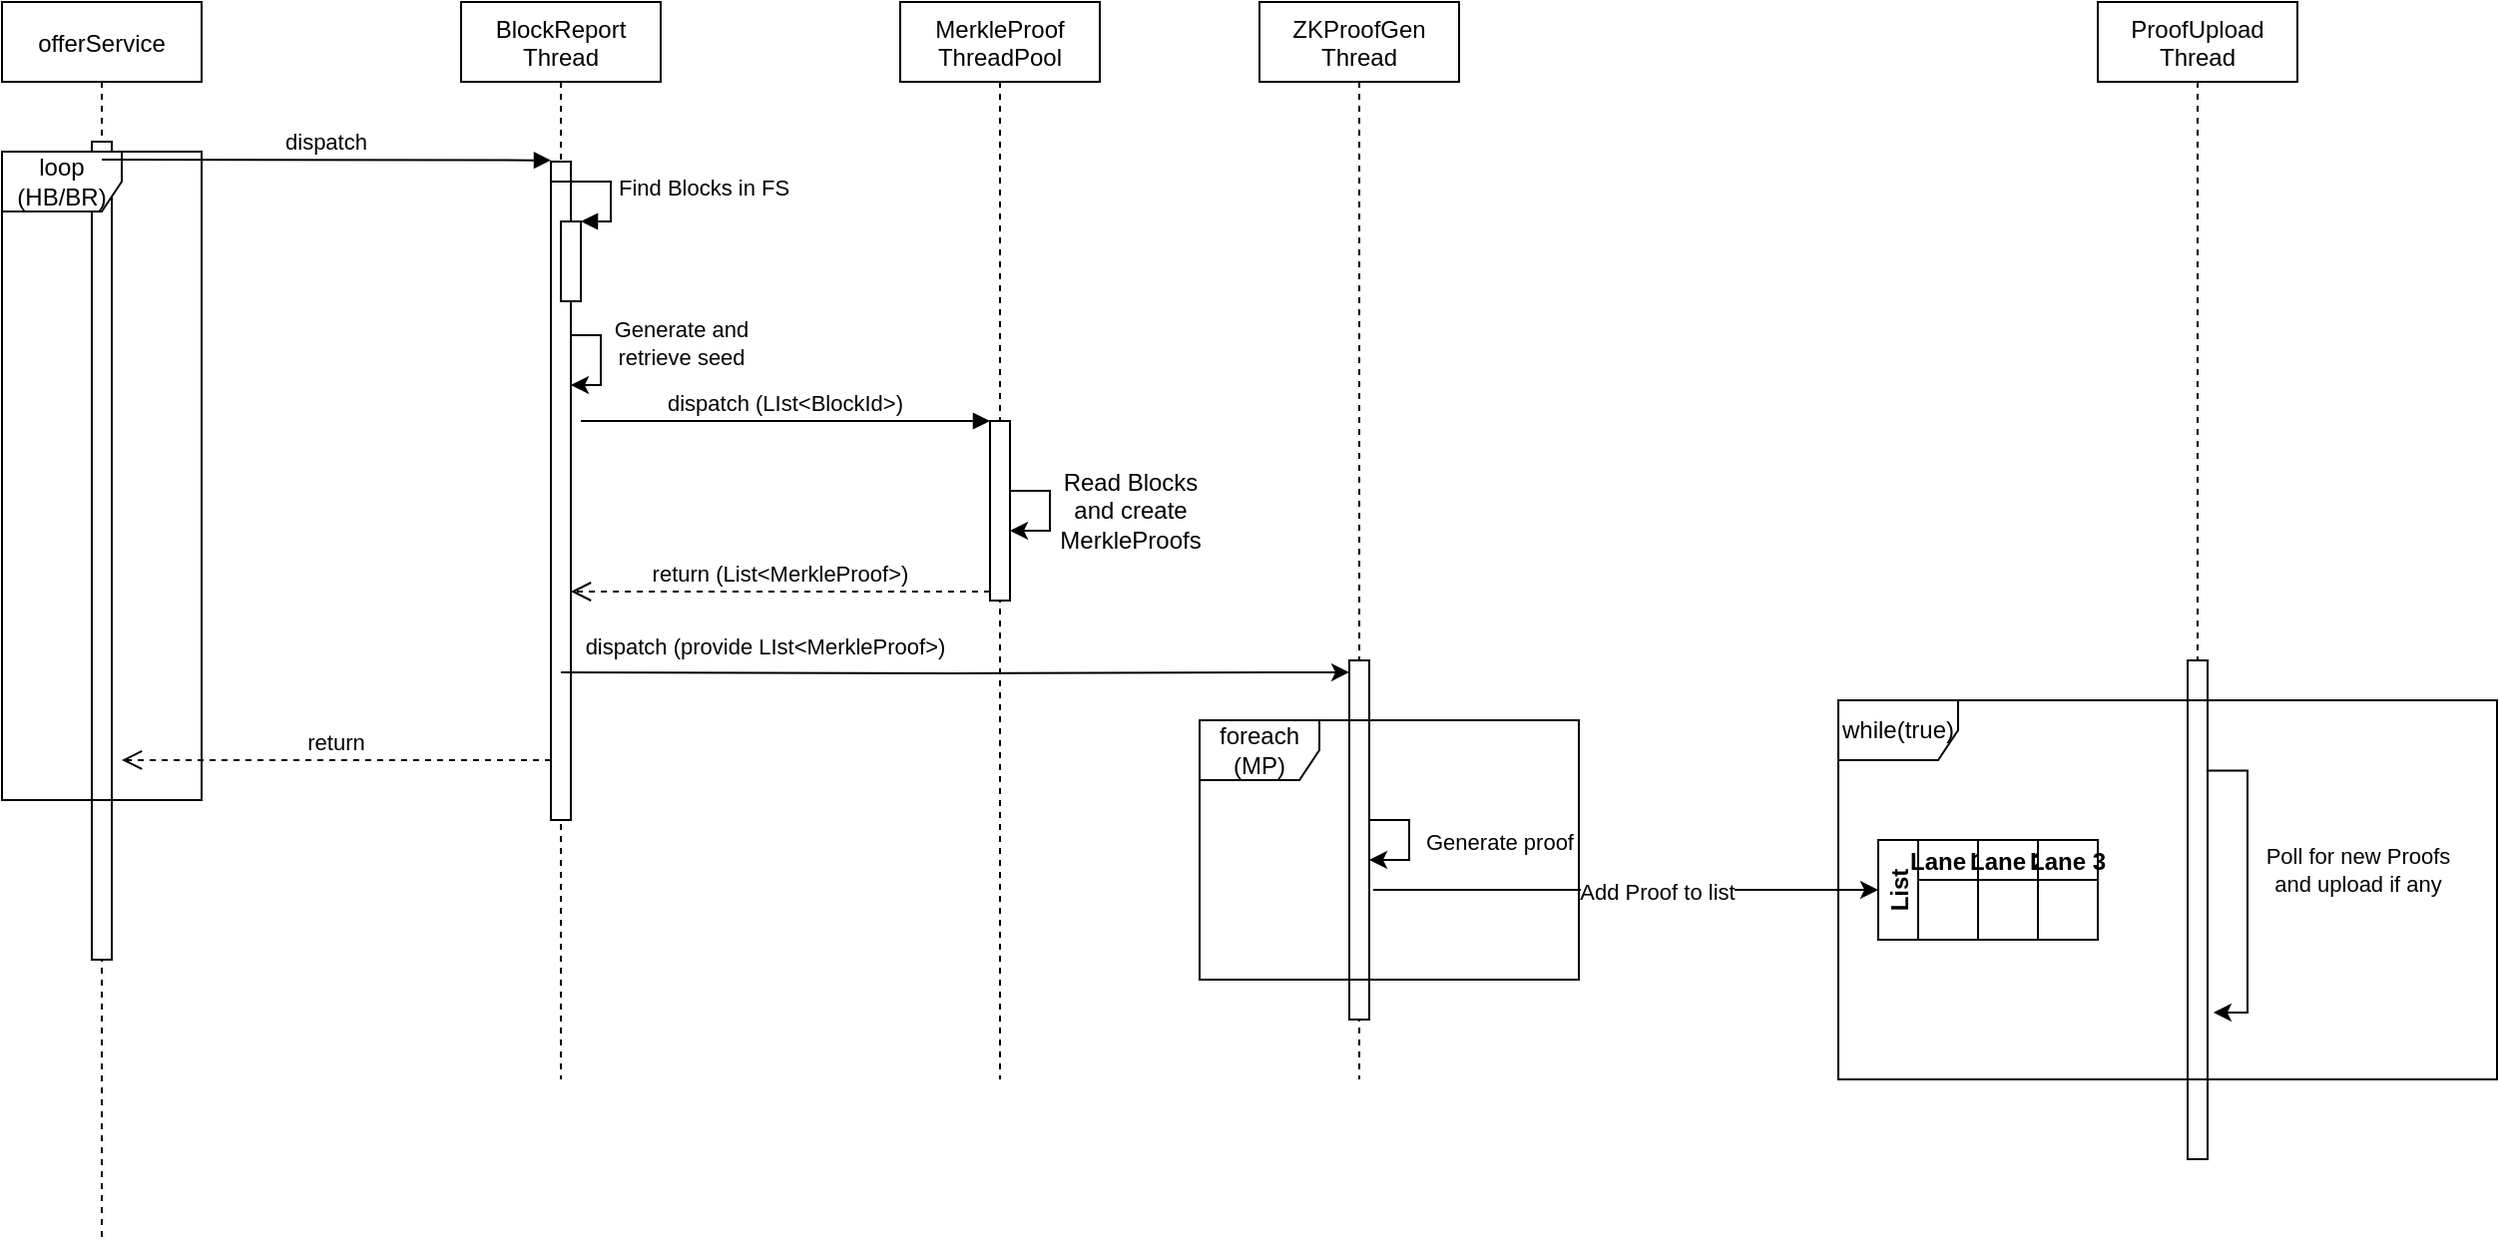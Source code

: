 <mxfile version="16.5.1" type="device"><diagram id="kgpKYQtTHZ0yAKxKKP6v" name="Page-1"><mxGraphModel dx="1662" dy="878" grid="1" gridSize="10" guides="1" tooltips="1" connect="1" arrows="1" fold="1" page="1" pageScale="1" pageWidth="850" pageHeight="1100" math="0" shadow="0"><root><mxCell id="0"/><mxCell id="1" parent="0"/><mxCell id="3nuBFxr9cyL0pnOWT2aG-1" value="BlockReport&#10;Thread" style="shape=umlLifeline;perimeter=lifelinePerimeter;container=1;collapsible=0;recursiveResize=0;rounded=0;shadow=0;strokeWidth=1;" parent="1" vertex="1"><mxGeometry x="340" y="80" width="100" height="540" as="geometry"/></mxCell><mxCell id="3nuBFxr9cyL0pnOWT2aG-2" value="" style="points=[];perimeter=orthogonalPerimeter;rounded=0;shadow=0;strokeWidth=1;" parent="3nuBFxr9cyL0pnOWT2aG-1" vertex="1"><mxGeometry x="45" y="80" width="10" height="330" as="geometry"/></mxCell><mxCell id="qIVZYK3o56ywaN9taJJm-8" value="" style="html=1;points=[];perimeter=orthogonalPerimeter;" vertex="1" parent="3nuBFxr9cyL0pnOWT2aG-1"><mxGeometry x="50" y="110" width="10" height="40" as="geometry"/></mxCell><mxCell id="qIVZYK3o56ywaN9taJJm-9" value="Find Blocks in FS" style="edgeStyle=orthogonalEdgeStyle;html=1;align=left;spacingLeft=2;endArrow=block;rounded=0;entryX=1;entryY=0;" edge="1" target="qIVZYK3o56ywaN9taJJm-8" parent="3nuBFxr9cyL0pnOWT2aG-1"><mxGeometry relative="1" as="geometry"><mxPoint x="45" y="90" as="sourcePoint"/><Array as="points"><mxPoint x="75" y="90"/></Array></mxGeometry></mxCell><mxCell id="qIVZYK3o56ywaN9taJJm-25" style="edgeStyle=orthogonalEdgeStyle;rounded=0;orthogonalLoop=1;jettySize=auto;html=1;" edge="1" parent="3nuBFxr9cyL0pnOWT2aG-1"><mxGeometry relative="1" as="geometry"><mxPoint x="55" y="167" as="sourcePoint"/><mxPoint x="55" y="192" as="targetPoint"/><Array as="points"><mxPoint x="70" y="167"/><mxPoint x="70" y="192"/></Array></mxGeometry></mxCell><mxCell id="qIVZYK3o56ywaN9taJJm-26" value="Generate and&lt;br&gt;retrieve seed" style="edgeLabel;html=1;align=center;verticalAlign=middle;resizable=0;points=[];" vertex="1" connectable="0" parent="qIVZYK3o56ywaN9taJJm-25"><mxGeometry x="-0.327" relative="1" as="geometry"><mxPoint x="40" as="offset"/></mxGeometry></mxCell><mxCell id="qIVZYK3o56ywaN9taJJm-38" value="return" style="verticalAlign=bottom;endArrow=open;dashed=1;endSize=8;exitX=0;exitY=0.95;shadow=0;strokeWidth=1;entryX=1.5;entryY=0.756;entryDx=0;entryDy=0;entryPerimeter=0;" edge="1" parent="3nuBFxr9cyL0pnOWT2aG-1" target="qIVZYK3o56ywaN9taJJm-2"><mxGeometry relative="1" as="geometry"><mxPoint x="-165" y="380" as="targetPoint"/><mxPoint x="45" y="380" as="sourcePoint"/></mxGeometry></mxCell><mxCell id="3nuBFxr9cyL0pnOWT2aG-5" value="MerkleProof&#10;ThreadPool" style="shape=umlLifeline;perimeter=lifelinePerimeter;container=1;collapsible=0;recursiveResize=0;rounded=0;shadow=0;strokeWidth=1;" parent="1" vertex="1"><mxGeometry x="560" y="80" width="100" height="540" as="geometry"/></mxCell><mxCell id="3nuBFxr9cyL0pnOWT2aG-6" value="" style="points=[];perimeter=orthogonalPerimeter;rounded=0;shadow=0;strokeWidth=1;" parent="3nuBFxr9cyL0pnOWT2aG-5" vertex="1"><mxGeometry x="45" y="210" width="10" height="90" as="geometry"/></mxCell><mxCell id="qIVZYK3o56ywaN9taJJm-11" style="edgeStyle=orthogonalEdgeStyle;rounded=0;orthogonalLoop=1;jettySize=auto;html=1;" edge="1" parent="3nuBFxr9cyL0pnOWT2aG-5" source="3nuBFxr9cyL0pnOWT2aG-6" target="3nuBFxr9cyL0pnOWT2aG-6"><mxGeometry relative="1" as="geometry"><Array as="points"><mxPoint x="75" y="255"/></Array></mxGeometry></mxCell><mxCell id="3nuBFxr9cyL0pnOWT2aG-7" value="return (List&lt;MerkleProof&gt;)" style="verticalAlign=bottom;endArrow=open;dashed=1;endSize=8;exitX=0;exitY=0.95;shadow=0;strokeWidth=1;" parent="1" source="3nuBFxr9cyL0pnOWT2aG-6" edge="1"><mxGeometry relative="1" as="geometry"><mxPoint x="395" y="375.5" as="targetPoint"/></mxGeometry></mxCell><mxCell id="3nuBFxr9cyL0pnOWT2aG-8" value="dispatch (LIst&lt;BlockId&gt;)" style="verticalAlign=bottom;endArrow=block;entryX=0;entryY=0;shadow=0;strokeWidth=1;" parent="1" target="3nuBFxr9cyL0pnOWT2aG-6" edge="1"><mxGeometry relative="1" as="geometry"><mxPoint x="400" y="290" as="sourcePoint"/><Array as="points"/></mxGeometry></mxCell><mxCell id="qIVZYK3o56ywaN9taJJm-1" value="offerService" style="shape=umlLifeline;perimeter=lifelinePerimeter;container=1;collapsible=0;recursiveResize=0;rounded=0;shadow=0;strokeWidth=1;" vertex="1" parent="1"><mxGeometry x="110" y="80" width="100" height="620" as="geometry"/></mxCell><mxCell id="qIVZYK3o56ywaN9taJJm-2" value="" style="points=[];perimeter=orthogonalPerimeter;rounded=0;shadow=0;strokeWidth=1;" vertex="1" parent="qIVZYK3o56ywaN9taJJm-1"><mxGeometry x="45" y="70" width="10" height="410" as="geometry"/></mxCell><mxCell id="qIVZYK3o56ywaN9taJJm-5" value="loop&lt;br&gt;(HB/BR)" style="shape=umlFrame;whiteSpace=wrap;html=1;" vertex="1" parent="qIVZYK3o56ywaN9taJJm-1"><mxGeometry y="75" width="100" height="325" as="geometry"/></mxCell><mxCell id="qIVZYK3o56ywaN9taJJm-4" value="dispatch" style="verticalAlign=bottom;endArrow=block;entryX=0;entryY=-0.002;shadow=0;strokeWidth=1;entryDx=0;entryDy=0;entryPerimeter=0;" edge="1" parent="1" target="3nuBFxr9cyL0pnOWT2aG-2"><mxGeometry relative="1" as="geometry"><mxPoint x="160" y="159" as="sourcePoint"/><mxPoint x="390" y="200.0" as="targetPoint"/></mxGeometry></mxCell><mxCell id="qIVZYK3o56ywaN9taJJm-6" value="ZKProofGen&#10;Thread" style="shape=umlLifeline;perimeter=lifelinePerimeter;container=1;collapsible=0;recursiveResize=0;rounded=0;shadow=0;strokeWidth=1;" vertex="1" parent="1"><mxGeometry x="740" y="80" width="100" height="540" as="geometry"/></mxCell><mxCell id="qIVZYK3o56ywaN9taJJm-7" value="" style="points=[];perimeter=orthogonalPerimeter;rounded=0;shadow=0;strokeWidth=1;" vertex="1" parent="qIVZYK3o56ywaN9taJJm-6"><mxGeometry x="45" y="330" width="10" height="180" as="geometry"/></mxCell><mxCell id="qIVZYK3o56ywaN9taJJm-22" style="edgeStyle=orthogonalEdgeStyle;rounded=0;orthogonalLoop=1;jettySize=auto;html=1;" edge="1" parent="qIVZYK3o56ywaN9taJJm-6" source="qIVZYK3o56ywaN9taJJm-7" target="qIVZYK3o56ywaN9taJJm-7"><mxGeometry relative="1" as="geometry"><Array as="points"><mxPoint x="75" y="410"/></Array></mxGeometry></mxCell><mxCell id="qIVZYK3o56ywaN9taJJm-23" value="Generate proof" style="edgeLabel;html=1;align=center;verticalAlign=middle;resizable=0;points=[];" vertex="1" connectable="0" parent="qIVZYK3o56ywaN9taJJm-22"><mxGeometry x="-0.187" relative="1" as="geometry"><mxPoint x="45" y="6" as="offset"/></mxGeometry></mxCell><mxCell id="qIVZYK3o56ywaN9taJJm-12" value="Read Blocks&lt;br&gt;and create&lt;br&gt;MerkleProofs" style="text;html=1;align=center;verticalAlign=middle;resizable=0;points=[];autosize=1;strokeColor=none;fillColor=none;" vertex="1" parent="1"><mxGeometry x="630" y="310" width="90" height="50" as="geometry"/></mxCell><mxCell id="qIVZYK3o56ywaN9taJJm-13" style="edgeStyle=orthogonalEdgeStyle;rounded=0;orthogonalLoop=1;jettySize=auto;html=1;entryX=0;entryY=0.033;entryDx=0;entryDy=0;entryPerimeter=0;" edge="1" parent="1" target="qIVZYK3o56ywaN9taJJm-7"><mxGeometry relative="1" as="geometry"><mxPoint x="390" y="416" as="sourcePoint"/></mxGeometry></mxCell><mxCell id="qIVZYK3o56ywaN9taJJm-14" value="dispatch (provide LIst&amp;lt;MerkleProof&amp;gt;)" style="edgeLabel;html=1;align=center;verticalAlign=middle;resizable=0;points=[];" vertex="1" connectable="0" parent="qIVZYK3o56ywaN9taJJm-13"><mxGeometry x="-0.726" relative="1" as="geometry"><mxPoint x="48" y="-13" as="offset"/></mxGeometry></mxCell><mxCell id="qIVZYK3o56ywaN9taJJm-19" value="ProofUpload&#10;Thread" style="shape=umlLifeline;perimeter=lifelinePerimeter;container=1;collapsible=0;recursiveResize=0;rounded=0;shadow=0;strokeWidth=1;" vertex="1" parent="1"><mxGeometry x="1160" y="80" width="100" height="540" as="geometry"/></mxCell><mxCell id="qIVZYK3o56ywaN9taJJm-20" value="" style="points=[];perimeter=orthogonalPerimeter;rounded=0;shadow=0;strokeWidth=1;" vertex="1" parent="qIVZYK3o56ywaN9taJJm-19"><mxGeometry x="45" y="330" width="10" height="250" as="geometry"/></mxCell><mxCell id="qIVZYK3o56ywaN9taJJm-21" style="edgeStyle=orthogonalEdgeStyle;rounded=0;orthogonalLoop=1;jettySize=auto;html=1;entryX=1.294;entryY=0.706;entryDx=0;entryDy=0;entryPerimeter=0;exitX=0.941;exitY=0.221;exitDx=0;exitDy=0;exitPerimeter=0;" edge="1" parent="qIVZYK3o56ywaN9taJJm-19" source="qIVZYK3o56ywaN9taJJm-20" target="qIVZYK3o56ywaN9taJJm-20"><mxGeometry relative="1" as="geometry"><Array as="points"><mxPoint x="75" y="385"/><mxPoint x="75" y="507"/></Array></mxGeometry></mxCell><mxCell id="qIVZYK3o56ywaN9taJJm-27" value="Poll for new Proofs&lt;br&gt;and upload if any" style="edgeLabel;html=1;align=center;verticalAlign=middle;resizable=0;points=[];" vertex="1" connectable="0" parent="qIVZYK3o56ywaN9taJJm-21"><mxGeometry x="-0.15" y="5" relative="1" as="geometry"><mxPoint x="50" y="3" as="offset"/></mxGeometry></mxCell><mxCell id="qIVZYK3o56ywaN9taJJm-18" value="foreach&lt;br&gt;(MP)" style="shape=umlFrame;whiteSpace=wrap;html=1;" vertex="1" parent="1"><mxGeometry x="710" y="440" width="190" height="130" as="geometry"/></mxCell><mxCell id="qIVZYK3o56ywaN9taJJm-28" value="List" style="swimlane;childLayout=stackLayout;resizeParent=1;resizeParentMax=0;startSize=20;horizontal=0;horizontalStack=1;" vertex="1" parent="1"><mxGeometry x="1050" y="500" width="110" height="50" as="geometry"/></mxCell><mxCell id="qIVZYK3o56ywaN9taJJm-29" value="Lane 1" style="swimlane;startSize=20;" vertex="1" parent="qIVZYK3o56ywaN9taJJm-28"><mxGeometry x="20" width="30" height="50" as="geometry"/></mxCell><mxCell id="qIVZYK3o56ywaN9taJJm-30" value="Lane 2" style="swimlane;startSize=20;" vertex="1" parent="qIVZYK3o56ywaN9taJJm-28"><mxGeometry x="50" width="30" height="50" as="geometry"/></mxCell><mxCell id="qIVZYK3o56ywaN9taJJm-31" value="Lane 3" style="swimlane;startSize=20;" vertex="1" parent="qIVZYK3o56ywaN9taJJm-28"><mxGeometry x="80" width="30" height="50" as="geometry"/></mxCell><mxCell id="qIVZYK3o56ywaN9taJJm-34" style="edgeStyle=orthogonalEdgeStyle;rounded=0;orthogonalLoop=1;jettySize=auto;html=1;entryX=0;entryY=0.5;entryDx=0;entryDy=0;exitX=1.2;exitY=0.639;exitDx=0;exitDy=0;exitPerimeter=0;" edge="1" parent="1" source="qIVZYK3o56ywaN9taJJm-7" target="qIVZYK3o56ywaN9taJJm-28"><mxGeometry relative="1" as="geometry"/></mxCell><mxCell id="qIVZYK3o56ywaN9taJJm-35" value="Add Proof to list" style="edgeLabel;html=1;align=center;verticalAlign=middle;resizable=0;points=[];" vertex="1" connectable="0" parent="qIVZYK3o56ywaN9taJJm-34"><mxGeometry x="0.122" y="-1" relative="1" as="geometry"><mxPoint as="offset"/></mxGeometry></mxCell><mxCell id="qIVZYK3o56ywaN9taJJm-36" value="while(true)" style="shape=umlFrame;whiteSpace=wrap;html=1;" vertex="1" parent="1"><mxGeometry x="1030" y="430" width="330" height="190" as="geometry"/></mxCell></root></mxGraphModel></diagram></mxfile>